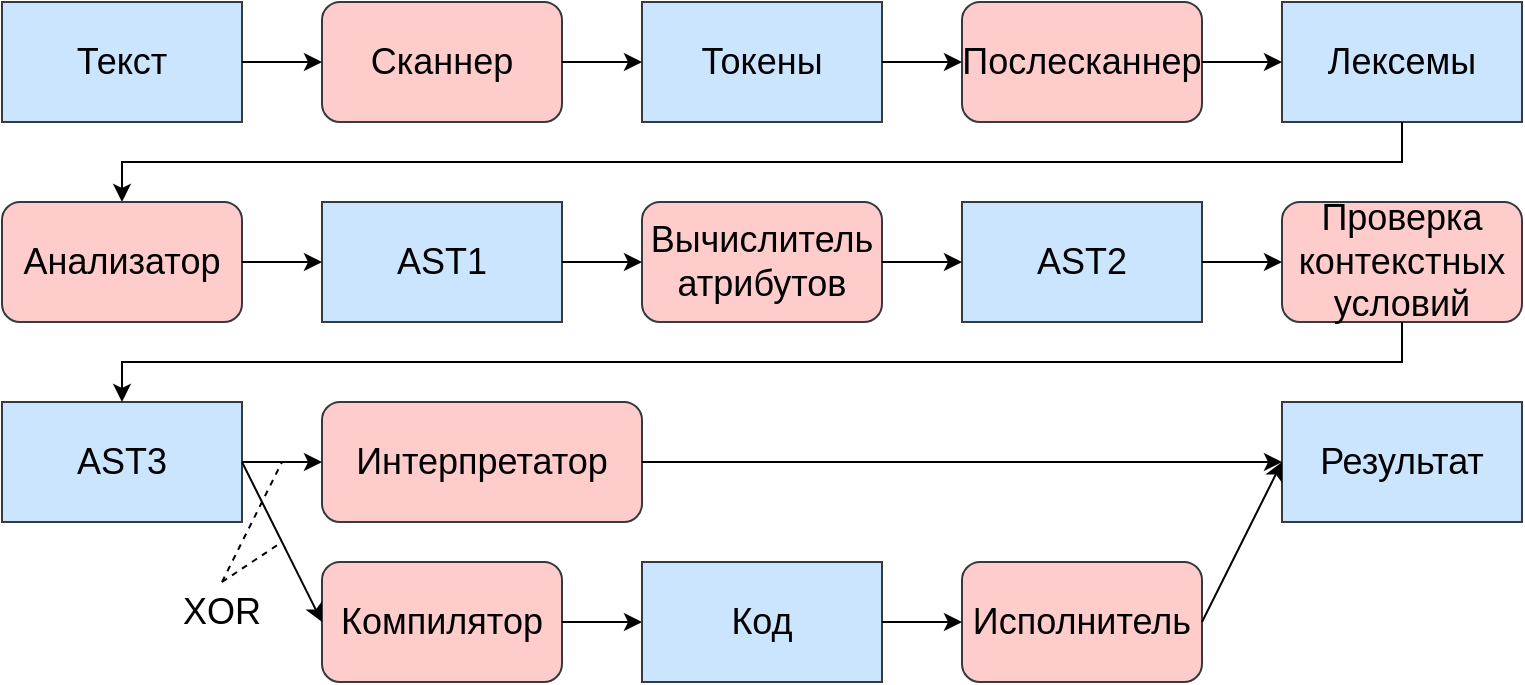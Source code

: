<mxfile version="21.5.0" type="github">
  <diagram id="prtHgNgQTEPvFCAcTncT" name="Page-1">
    <mxGraphModel dx="1285" dy="756" grid="1" gridSize="10" guides="1" tooltips="1" connect="1" arrows="1" fold="1" page="1" pageScale="1" pageWidth="827" pageHeight="1169" math="0" shadow="0">
      <root>
        <mxCell id="0" />
        <mxCell id="1" parent="0" />
        <mxCell id="dgu57vWAeBxPB8v2LhP--1" value="Токены" style="rounded=0;whiteSpace=wrap;html=1;fillColor=#cce5ff;strokeColor=#36393d;fontColor=#000000;fontSize=18;fontStyle=0" parent="1" vertex="1">
          <mxGeometry x="320" y="290" width="120" height="60" as="geometry" />
        </mxCell>
        <mxCell id="dgu57vWAeBxPB8v2LhP--2" value="Сканнер" style="rounded=1;whiteSpace=wrap;html=1;fillColor=#ffcccc;strokeColor=#36393d;fontColor=#000000;fontSize=18;fontStyle=0" parent="1" vertex="1">
          <mxGeometry x="160" y="290" width="120" height="60" as="geometry" />
        </mxCell>
        <mxCell id="dgu57vWAeBxPB8v2LhP--3" value="" style="endArrow=classic;html=1;rounded=0;exitX=1;exitY=0.5;exitDx=0;exitDy=0;entryX=0;entryY=0.5;entryDx=0;entryDy=0;fontSize=18;fontStyle=0" parent="1" source="dgu57vWAeBxPB8v2LhP--2" target="dgu57vWAeBxPB8v2LhP--1" edge="1">
          <mxGeometry width="50" height="50" relative="1" as="geometry">
            <mxPoint x="510" y="400" as="sourcePoint" />
            <mxPoint x="560" y="350" as="targetPoint" />
          </mxGeometry>
        </mxCell>
        <mxCell id="dgu57vWAeBxPB8v2LhP--4" value="Текст" style="rounded=0;whiteSpace=wrap;html=1;fillColor=#cce5ff;strokeColor=#36393d;fontColor=#000000;fontSize=18;fontStyle=0" parent="1" vertex="1">
          <mxGeometry y="290" width="120" height="60" as="geometry" />
        </mxCell>
        <mxCell id="dgu57vWAeBxPB8v2LhP--5" value="" style="endArrow=classic;html=1;rounded=0;exitX=1;exitY=0.5;exitDx=0;exitDy=0;fontSize=18;fontStyle=0" parent="1" source="dgu57vWAeBxPB8v2LhP--4" edge="1">
          <mxGeometry width="50" height="50" relative="1" as="geometry">
            <mxPoint x="290" y="330" as="sourcePoint" />
            <mxPoint x="160" y="320" as="targetPoint" />
          </mxGeometry>
        </mxCell>
        <mxCell id="dgu57vWAeBxPB8v2LhP--6" value="Послесканнер" style="rounded=1;whiteSpace=wrap;html=1;fillColor=#ffcccc;strokeColor=#36393d;fontColor=#000000;fontSize=18;fontStyle=0" parent="1" vertex="1">
          <mxGeometry x="480" y="290" width="120" height="60" as="geometry" />
        </mxCell>
        <mxCell id="dgu57vWAeBxPB8v2LhP--7" value="" style="endArrow=classic;html=1;rounded=0;exitX=1;exitY=0.5;exitDx=0;exitDy=0;entryX=0;entryY=0.5;entryDx=0;entryDy=0;fontSize=18;fontStyle=0" parent="1" source="dgu57vWAeBxPB8v2LhP--1" target="dgu57vWAeBxPB8v2LhP--6" edge="1">
          <mxGeometry width="50" height="50" relative="1" as="geometry">
            <mxPoint x="290" y="330" as="sourcePoint" />
            <mxPoint x="330" y="330" as="targetPoint" />
          </mxGeometry>
        </mxCell>
        <mxCell id="dgu57vWAeBxPB8v2LhP--8" value="Лексемы" style="rounded=0;whiteSpace=wrap;html=1;fillColor=#cce5ff;strokeColor=#36393d;fontColor=#000000;fontSize=18;fontStyle=0" parent="1" vertex="1">
          <mxGeometry x="640" y="290" width="120" height="60" as="geometry" />
        </mxCell>
        <mxCell id="dgu57vWAeBxPB8v2LhP--9" value="" style="endArrow=classic;html=1;rounded=0;exitX=1;exitY=0.5;exitDx=0;exitDy=0;entryX=0;entryY=0.5;entryDx=0;entryDy=0;fontSize=18;fontStyle=0" parent="1" source="dgu57vWAeBxPB8v2LhP--6" target="dgu57vWAeBxPB8v2LhP--8" edge="1">
          <mxGeometry width="50" height="50" relative="1" as="geometry">
            <mxPoint x="570" y="410" as="sourcePoint" />
            <mxPoint x="620" y="360" as="targetPoint" />
          </mxGeometry>
        </mxCell>
        <mxCell id="dgu57vWAeBxPB8v2LhP--10" value="" style="endArrow=classic;html=1;rounded=0;exitX=0.5;exitY=1;exitDx=0;exitDy=0;entryX=0.5;entryY=0;entryDx=0;entryDy=0;fontSize=18;fontStyle=0" parent="1" source="dgu57vWAeBxPB8v2LhP--8" target="dgu57vWAeBxPB8v2LhP--11" edge="1">
          <mxGeometry width="50" height="50" relative="1" as="geometry">
            <mxPoint x="610" y="330" as="sourcePoint" />
            <mxPoint x="60" y="400" as="targetPoint" />
            <Array as="points">
              <mxPoint x="700" y="370" />
              <mxPoint x="60" y="370" />
            </Array>
          </mxGeometry>
        </mxCell>
        <mxCell id="dgu57vWAeBxPB8v2LhP--11" value="Анализатор" style="rounded=1;whiteSpace=wrap;html=1;fillColor=#ffcccc;strokeColor=#36393d;fontColor=#000000;fontSize=18;fontStyle=0" parent="1" vertex="1">
          <mxGeometry y="390" width="120" height="60" as="geometry" />
        </mxCell>
        <mxCell id="dgu57vWAeBxPB8v2LhP--12" value="AST1" style="rounded=0;whiteSpace=wrap;html=1;fillColor=#cce5ff;strokeColor=#36393d;fontColor=#000000;fontSize=18;fontStyle=0" parent="1" vertex="1">
          <mxGeometry x="160" y="390" width="120" height="60" as="geometry" />
        </mxCell>
        <mxCell id="dgu57vWAeBxPB8v2LhP--13" value="" style="endArrow=classic;html=1;rounded=0;exitX=1;exitY=0.5;exitDx=0;exitDy=0;entryX=0;entryY=0.5;entryDx=0;entryDy=0;fontSize=18;fontStyle=0" parent="1" source="dgu57vWAeBxPB8v2LhP--11" target="dgu57vWAeBxPB8v2LhP--12" edge="1">
          <mxGeometry width="50" height="50" relative="1" as="geometry">
            <mxPoint x="130" y="310" as="sourcePoint" />
            <mxPoint x="170" y="310" as="targetPoint" />
          </mxGeometry>
        </mxCell>
        <mxCell id="dgu57vWAeBxPB8v2LhP--14" value="Вычислитель атрибутов" style="rounded=1;whiteSpace=wrap;html=1;fillColor=#ffcccc;strokeColor=#36393d;fontColor=#000000;fontSize=18;fontStyle=0" parent="1" vertex="1">
          <mxGeometry x="320" y="390" width="120" height="60" as="geometry" />
        </mxCell>
        <mxCell id="dgu57vWAeBxPB8v2LhP--15" value="" style="endArrow=classic;html=1;rounded=0;exitX=1;exitY=0.5;exitDx=0;exitDy=0;entryX=0;entryY=0.5;entryDx=0;entryDy=0;fontSize=18;fontStyle=0" parent="1" source="dgu57vWAeBxPB8v2LhP--12" target="dgu57vWAeBxPB8v2LhP--14" edge="1">
          <mxGeometry width="50" height="50" relative="1" as="geometry">
            <mxPoint x="130" y="430" as="sourcePoint" />
            <mxPoint x="170" y="430" as="targetPoint" />
          </mxGeometry>
        </mxCell>
        <mxCell id="dgu57vWAeBxPB8v2LhP--16" value="AST2" style="rounded=0;whiteSpace=wrap;html=1;fillColor=#cce5ff;strokeColor=#36393d;fontColor=#000000;fontSize=18;fontStyle=0" parent="1" vertex="1">
          <mxGeometry x="480" y="390" width="120" height="60" as="geometry" />
        </mxCell>
        <mxCell id="dgu57vWAeBxPB8v2LhP--17" value="" style="endArrow=classic;html=1;rounded=0;exitX=1;exitY=0.5;exitDx=0;exitDy=0;entryX=0;entryY=0.5;entryDx=0;entryDy=0;fontSize=18;fontStyle=0" parent="1" source="dgu57vWAeBxPB8v2LhP--14" target="dgu57vWAeBxPB8v2LhP--16" edge="1">
          <mxGeometry width="50" height="50" relative="1" as="geometry">
            <mxPoint x="290" y="430" as="sourcePoint" />
            <mxPoint x="330" y="430" as="targetPoint" />
          </mxGeometry>
        </mxCell>
        <mxCell id="dgu57vWAeBxPB8v2LhP--18" value="Проверка контекстных условий" style="rounded=1;whiteSpace=wrap;html=1;fillColor=#ffcccc;strokeColor=#36393d;fontColor=#000000;fontSize=18;fontStyle=0" parent="1" vertex="1">
          <mxGeometry x="640" y="390" width="120" height="60" as="geometry" />
        </mxCell>
        <mxCell id="dgu57vWAeBxPB8v2LhP--19" value="" style="endArrow=classic;html=1;rounded=0;exitX=1;exitY=0.5;exitDx=0;exitDy=0;entryX=0;entryY=0.5;entryDx=0;entryDy=0;fontSize=18;fontStyle=0" parent="1" source="dgu57vWAeBxPB8v2LhP--16" target="dgu57vWAeBxPB8v2LhP--18" edge="1">
          <mxGeometry width="50" height="50" relative="1" as="geometry">
            <mxPoint x="450" y="430" as="sourcePoint" />
            <mxPoint x="490" y="430" as="targetPoint" />
          </mxGeometry>
        </mxCell>
        <mxCell id="dgu57vWAeBxPB8v2LhP--20" value="AST3" style="rounded=0;whiteSpace=wrap;html=1;fillColor=#cce5ff;strokeColor=#36393d;fontColor=#000000;fontSize=18;fontStyle=0" parent="1" vertex="1">
          <mxGeometry y="490" width="120" height="60" as="geometry" />
        </mxCell>
        <mxCell id="dgu57vWAeBxPB8v2LhP--21" value="" style="endArrow=classic;html=1;rounded=0;exitX=0.5;exitY=1;exitDx=0;exitDy=0;entryX=0.5;entryY=0;entryDx=0;entryDy=0;fontSize=18;fontStyle=0" parent="1" source="dgu57vWAeBxPB8v2LhP--18" target="dgu57vWAeBxPB8v2LhP--20" edge="1">
          <mxGeometry width="50" height="50" relative="1" as="geometry">
            <mxPoint x="760" y="440" as="sourcePoint" />
            <mxPoint x="60" y="530" as="targetPoint" />
            <Array as="points">
              <mxPoint x="700" y="470" />
              <mxPoint x="60" y="470" />
            </Array>
          </mxGeometry>
        </mxCell>
        <mxCell id="dgu57vWAeBxPB8v2LhP--22" value="Результат" style="rounded=0;whiteSpace=wrap;html=1;fillColor=#cce5ff;strokeColor=#36393d;fontColor=#000000;fontSize=18;fontStyle=0" parent="1" vertex="1">
          <mxGeometry x="640" y="490" width="120" height="60" as="geometry" />
        </mxCell>
        <mxCell id="dgu57vWAeBxPB8v2LhP--23" value="Интерпретатор" style="rounded=1;whiteSpace=wrap;html=1;fillColor=#ffcccc;strokeColor=#36393d;fontColor=#000000;fontSize=18;fontStyle=0" parent="1" vertex="1">
          <mxGeometry x="160" y="490" width="160" height="60" as="geometry" />
        </mxCell>
        <mxCell id="dgu57vWAeBxPB8v2LhP--24" value="" style="endArrow=classic;html=1;rounded=0;exitX=1;exitY=0.5;exitDx=0;exitDy=0;entryX=0;entryY=0.5;entryDx=0;entryDy=0;fontSize=18;fontStyle=0" parent="1" source="dgu57vWAeBxPB8v2LhP--20" target="dgu57vWAeBxPB8v2LhP--23" edge="1">
          <mxGeometry width="50" height="50" relative="1" as="geometry">
            <mxPoint x="130" y="410" as="sourcePoint" />
            <mxPoint x="170" y="410" as="targetPoint" />
          </mxGeometry>
        </mxCell>
        <mxCell id="dgu57vWAeBxPB8v2LhP--25" value="Компилятор" style="rounded=1;whiteSpace=wrap;html=1;fillColor=#ffcccc;strokeColor=#36393d;fontColor=#000000;fontSize=18;fontStyle=0" parent="1" vertex="1">
          <mxGeometry x="160" y="570" width="120" height="60" as="geometry" />
        </mxCell>
        <mxCell id="dgu57vWAeBxPB8v2LhP--26" value="" style="endArrow=classic;html=1;rounded=0;exitX=1;exitY=0.5;exitDx=0;exitDy=0;entryX=0;entryY=0.5;entryDx=0;entryDy=0;fontSize=18;fontStyle=0" parent="1" source="dgu57vWAeBxPB8v2LhP--25" target="dgu57vWAeBxPB8v2LhP--27" edge="1">
          <mxGeometry width="50" height="50" relative="1" as="geometry">
            <mxPoint x="290" y="410" as="sourcePoint" />
            <mxPoint x="360" y="600" as="targetPoint" />
          </mxGeometry>
        </mxCell>
        <mxCell id="dgu57vWAeBxPB8v2LhP--27" value="Код" style="rounded=0;whiteSpace=wrap;html=1;fillColor=#cce5ff;strokeColor=#36393d;fontColor=#000000;fontSize=18;fontStyle=0" parent="1" vertex="1">
          <mxGeometry x="320" y="570" width="120" height="60" as="geometry" />
        </mxCell>
        <mxCell id="dgu57vWAeBxPB8v2LhP--28" value="Исполнитель" style="rounded=1;whiteSpace=wrap;html=1;fillColor=#ffcccc;strokeColor=#36393d;fontColor=#000000;fontSize=18;fontStyle=0" parent="1" vertex="1">
          <mxGeometry x="480" y="570" width="120" height="60" as="geometry" />
        </mxCell>
        <mxCell id="dgu57vWAeBxPB8v2LhP--29" value="" style="endArrow=classic;html=1;rounded=0;exitX=1;exitY=0.5;exitDx=0;exitDy=0;entryX=0;entryY=0.5;entryDx=0;entryDy=0;fontSize=18;fontStyle=0" parent="1" source="dgu57vWAeBxPB8v2LhP--20" target="dgu57vWAeBxPB8v2LhP--25" edge="1">
          <mxGeometry width="50" height="50" relative="1" as="geometry">
            <mxPoint x="130" y="530" as="sourcePoint" />
            <mxPoint x="170" y="530" as="targetPoint" />
          </mxGeometry>
        </mxCell>
        <mxCell id="dgu57vWAeBxPB8v2LhP--30" value="" style="endArrow=classic;html=1;rounded=0;exitX=1;exitY=0.5;exitDx=0;exitDy=0;entryX=0;entryY=0.5;entryDx=0;entryDy=0;fontSize=18;fontStyle=0" parent="1" source="dgu57vWAeBxPB8v2LhP--23" target="dgu57vWAeBxPB8v2LhP--22" edge="1">
          <mxGeometry width="50" height="50" relative="1" as="geometry">
            <mxPoint x="290" y="610" as="sourcePoint" />
            <mxPoint x="330" y="610" as="targetPoint" />
          </mxGeometry>
        </mxCell>
        <mxCell id="dgu57vWAeBxPB8v2LhP--31" value="" style="endArrow=classic;html=1;rounded=0;exitX=1;exitY=0.5;exitDx=0;exitDy=0;entryX=0;entryY=0.5;entryDx=0;entryDy=0;fontSize=18;fontStyle=0" parent="1" source="dgu57vWAeBxPB8v2LhP--27" target="dgu57vWAeBxPB8v2LhP--28" edge="1">
          <mxGeometry width="50" height="50" relative="1" as="geometry">
            <mxPoint x="130" y="530" as="sourcePoint" />
            <mxPoint x="170" y="610" as="targetPoint" />
          </mxGeometry>
        </mxCell>
        <mxCell id="dgu57vWAeBxPB8v2LhP--32" value="" style="endArrow=classic;html=1;rounded=0;exitX=1;exitY=0.5;exitDx=0;exitDy=0;entryX=0;entryY=0.5;entryDx=0;entryDy=0;fontSize=18;fontStyle=0" parent="1" source="dgu57vWAeBxPB8v2LhP--28" target="dgu57vWAeBxPB8v2LhP--22" edge="1">
          <mxGeometry width="50" height="50" relative="1" as="geometry">
            <mxPoint x="450" y="610" as="sourcePoint" />
            <mxPoint x="490" y="610" as="targetPoint" />
          </mxGeometry>
        </mxCell>
        <mxCell id="dgu57vWAeBxPB8v2LhP--34" value="XOR" style="text;html=1;strokeColor=none;fillColor=none;align=center;verticalAlign=middle;whiteSpace=wrap;rounded=0;fontSize=18;fontStyle=0" parent="1" vertex="1">
          <mxGeometry x="80" y="580" width="60" height="30" as="geometry" />
        </mxCell>
        <mxCell id="dgu57vWAeBxPB8v2LhP--36" value="" style="endArrow=none;dashed=1;html=1;rounded=0;exitX=0.5;exitY=0;exitDx=0;exitDy=0;fontSize=18;fontStyle=0" parent="1" source="dgu57vWAeBxPB8v2LhP--34" edge="1">
          <mxGeometry width="50" height="50" relative="1" as="geometry">
            <mxPoint x="440" y="370" as="sourcePoint" />
            <mxPoint x="140" y="520" as="targetPoint" />
          </mxGeometry>
        </mxCell>
        <mxCell id="dgu57vWAeBxPB8v2LhP--37" value="" style="endArrow=none;dashed=1;html=1;rounded=0;exitX=0.5;exitY=0;exitDx=0;exitDy=0;fontSize=18;fontStyle=0" parent="1" source="dgu57vWAeBxPB8v2LhP--34" edge="1">
          <mxGeometry width="50" height="50" relative="1" as="geometry">
            <mxPoint x="120" y="590" as="sourcePoint" />
            <mxPoint x="140" y="560" as="targetPoint" />
          </mxGeometry>
        </mxCell>
      </root>
    </mxGraphModel>
  </diagram>
</mxfile>
